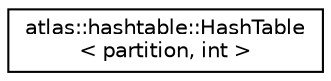 digraph "Graphical Class Hierarchy"
{
  edge [fontname="Helvetica",fontsize="10",labelfontname="Helvetica",labelfontsize="10"];
  node [fontname="Helvetica",fontsize="10",shape=record];
  rankdir="LR";
  Node1 [label="atlas::hashtable::HashTable\l\< partition, int \>",height=0.2,width=0.4,color="black", fillcolor="white", style="filled",URL="$classatlas_1_1hashtable_1_1HashTable.html"];
}
